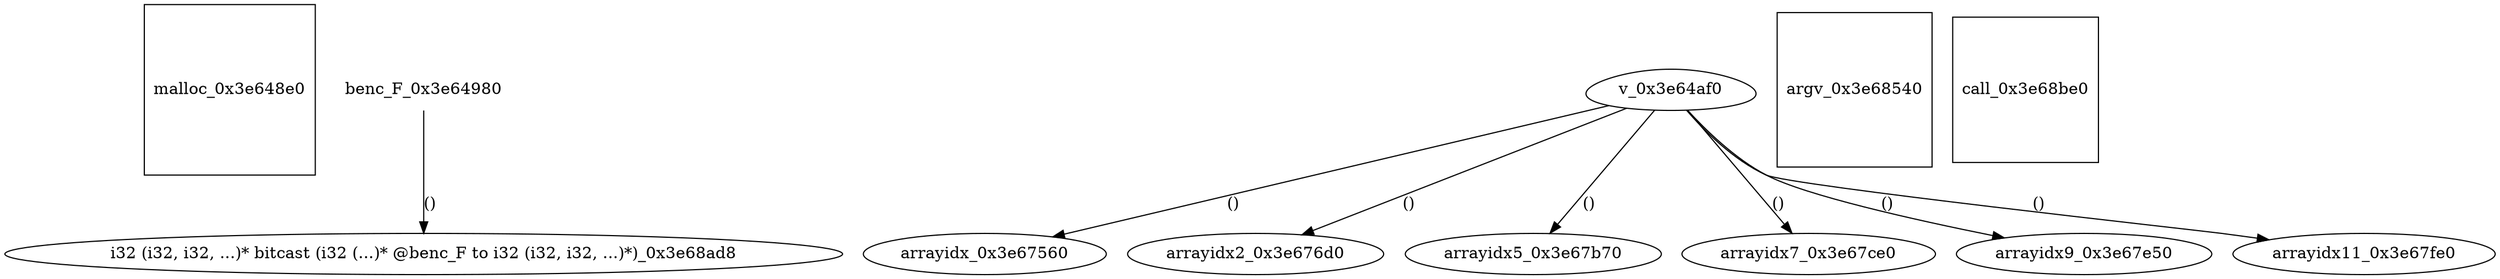 digraph grafico {
"malloc_0x3e648e0" [shape=square];
"benc_F_0x3e64980" [shape=plaintext];
"v_0x3e64af0" [shape=egg];
"arrayidx_0x3e67560" [shape=ellipse];
"v_0x3e64af0" -> "arrayidx_0x3e67560" [label="()"];
"arrayidx2_0x3e676d0" [shape=ellipse];
"v_0x3e64af0" -> "arrayidx2_0x3e676d0" [label="()"];
"arrayidx5_0x3e67b70" [shape=ellipse];
"v_0x3e64af0" -> "arrayidx5_0x3e67b70" [label="()"];
"arrayidx7_0x3e67ce0" [shape=ellipse];
"v_0x3e64af0" -> "arrayidx7_0x3e67ce0" [label="()"];
"arrayidx9_0x3e67e50" [shape=ellipse];
"v_0x3e64af0" -> "arrayidx9_0x3e67e50" [label="()"];
"arrayidx11_0x3e67fe0" [shape=ellipse];
"v_0x3e64af0" -> "arrayidx11_0x3e67fe0" [label="()"];
"argv_0x3e68540" [shape=square];
"i32 (i32, i32, ...)* bitcast (i32 (...)* @benc_F to i32 (i32, i32, ...)*)_0x3e68ad8" [shape=ellipse];
"benc_F_0x3e64980" -> "i32 (i32, i32, ...)* bitcast (i32 (...)* @benc_F to i32 (i32, i32, ...)*)_0x3e68ad8" [label="()"];
"call_0x3e68be0" [shape=square];
}